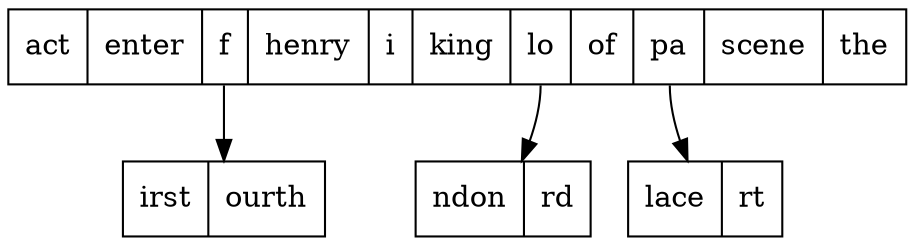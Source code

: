 digraph Test{ 
node[shape=record]
r[label="<act#>act |<enter#>enter |<f>f|<henry#>henry |<i#>i |<king#>king |<lo>lo|<of#>of |<pa>pa|<scene#>scene |<the#>the "];
rf[label="<irst#>irst |<ourth#>ourth "];
r:f->rf;
rlo[label="<ndon#>ndon |<rd#>rd "];
r:lo->rlo;
rpa[label="<lace#>lace |<rt#>rt "];
r:pa->rpa;
}